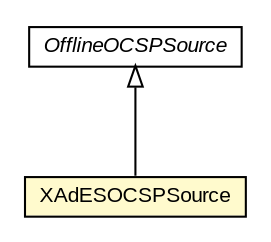 #!/usr/local/bin/dot
#
# Class diagram 
# Generated by UMLGraph version R5_6-24-gf6e263 (http://www.umlgraph.org/)
#

digraph G {
	edge [fontname="arial",fontsize=10,labelfontname="arial",labelfontsize=10];
	node [fontname="arial",fontsize=10,shape=plaintext];
	nodesep=0.25;
	ranksep=0.5;
	// eu.europa.esig.dss.x509.ocsp.OfflineOCSPSource
	c785405 [label=<<table title="eu.europa.esig.dss.x509.ocsp.OfflineOCSPSource" border="0" cellborder="1" cellspacing="0" cellpadding="2" port="p" href="../../x509/ocsp/OfflineOCSPSource.html">
		<tr><td><table border="0" cellspacing="0" cellpadding="1">
<tr><td align="center" balign="center"><font face="arial italic"> OfflineOCSPSource </font></td></tr>
		</table></td></tr>
		</table>>, URL="../../x509/ocsp/OfflineOCSPSource.html", fontname="arial", fontcolor="black", fontsize=10.0];
	// eu.europa.esig.dss.xades.validation.XAdESOCSPSource
	c785973 [label=<<table title="eu.europa.esig.dss.xades.validation.XAdESOCSPSource" border="0" cellborder="1" cellspacing="0" cellpadding="2" port="p" bgcolor="lemonChiffon" href="./XAdESOCSPSource.html">
		<tr><td><table border="0" cellspacing="0" cellpadding="1">
<tr><td align="center" balign="center"> XAdESOCSPSource </td></tr>
		</table></td></tr>
		</table>>, URL="./XAdESOCSPSource.html", fontname="arial", fontcolor="black", fontsize=10.0];
	//eu.europa.esig.dss.xades.validation.XAdESOCSPSource extends eu.europa.esig.dss.x509.ocsp.OfflineOCSPSource
	c785405:p -> c785973:p [dir=back,arrowtail=empty];
}

